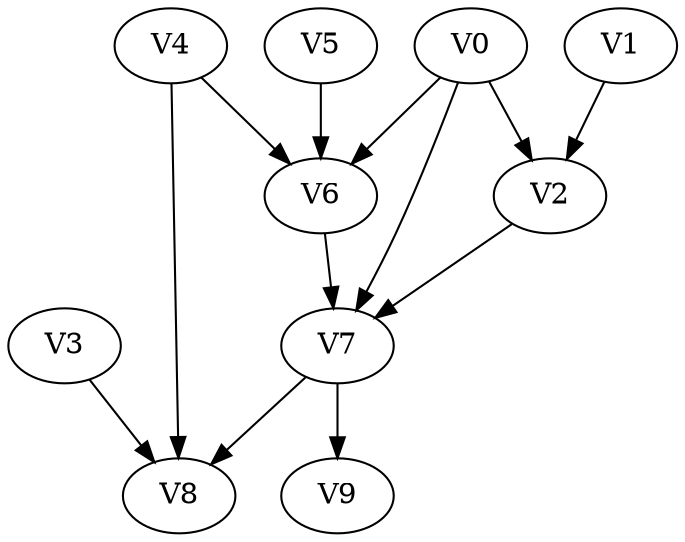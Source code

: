 strict digraph my_dotgraph {
concentrate=True;
V0;
V1;
V2;
V3;
V4;
V5;
V6;
V7;
V8;
V9;
V0 -> V2;
V0 -> V6;
V0 -> V7;
V1 -> V2;
V2 -> V7;
V3 -> V8;
V4 -> V6;
V4 -> V8;
V5 -> V6;
V6 -> V7;
V7 -> V8;
V7 -> V9;
V8 
}